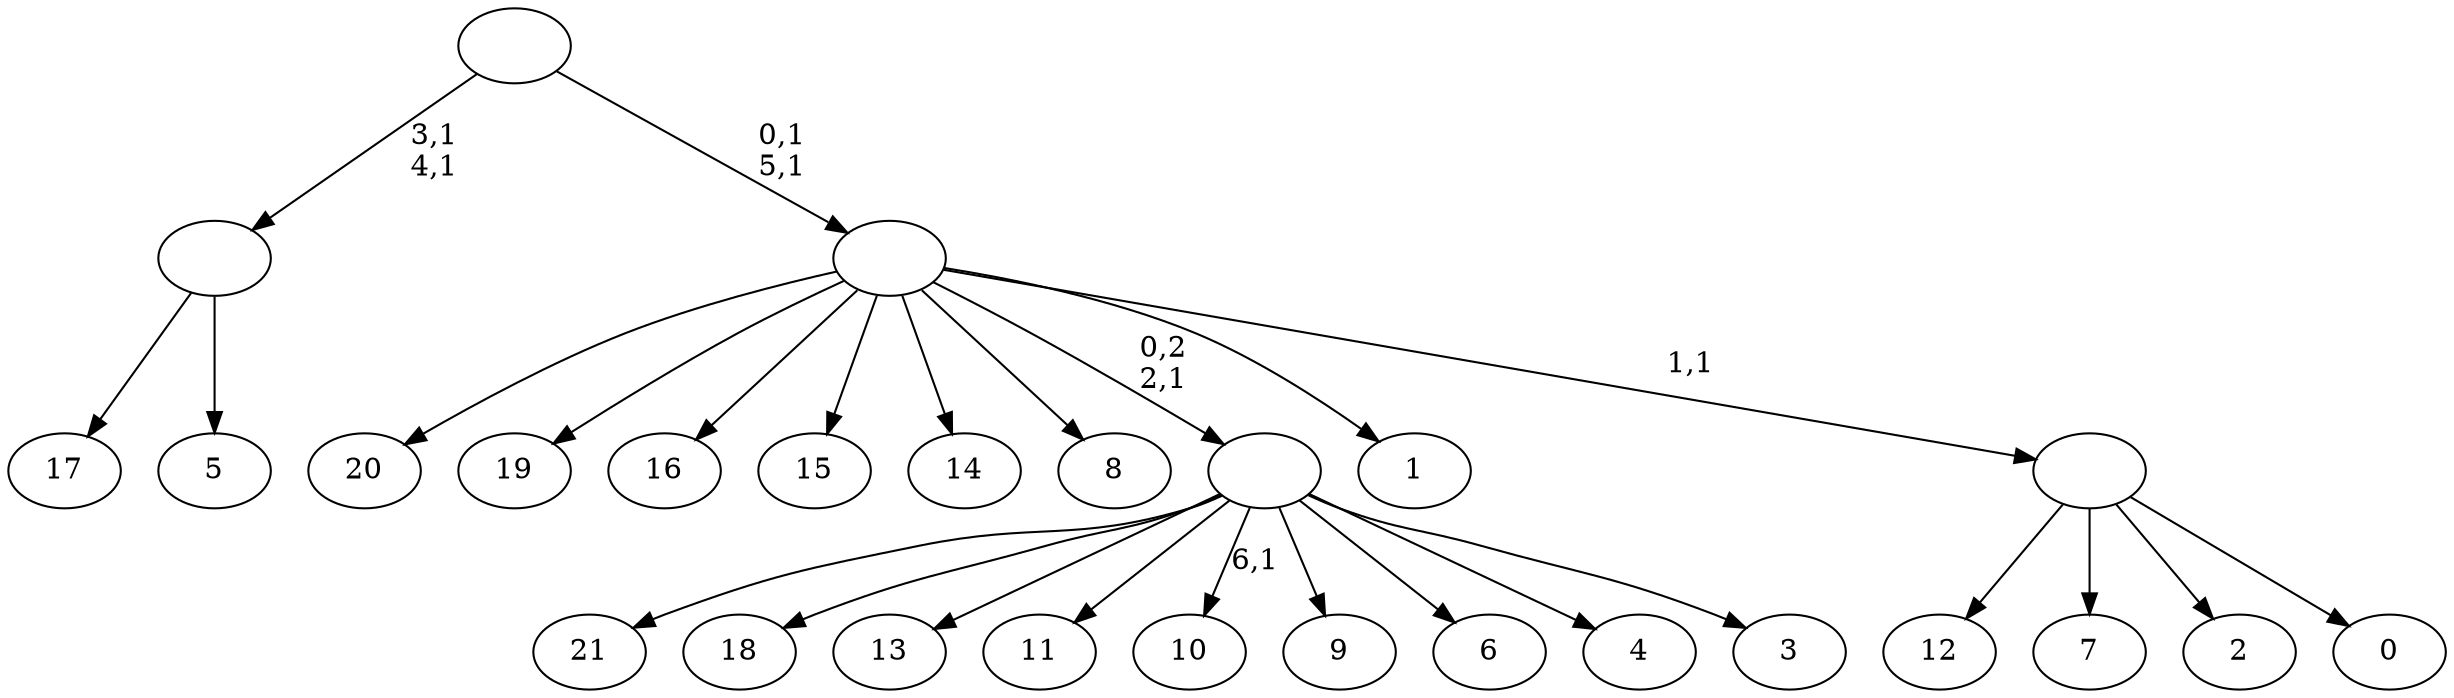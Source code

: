 digraph T {
	29 [label="21"]
	28 [label="20"]
	27 [label="19"]
	26 [label="18"]
	25 [label="17"]
	24 [label="16"]
	23 [label="15"]
	22 [label="14"]
	21 [label="13"]
	20 [label="12"]
	19 [label="11"]
	18 [label="10"]
	16 [label="9"]
	15 [label="8"]
	14 [label="7"]
	13 [label="6"]
	12 [label="5"]
	11 [label=""]
	9 [label="4"]
	8 [label="3"]
	7 [label=""]
	6 [label="2"]
	5 [label="1"]
	4 [label="0"]
	3 [label=""]
	2 [label=""]
	0 [label=""]
	11 -> 25 [label=""]
	11 -> 12 [label=""]
	7 -> 18 [label="6,1"]
	7 -> 29 [label=""]
	7 -> 26 [label=""]
	7 -> 21 [label=""]
	7 -> 19 [label=""]
	7 -> 16 [label=""]
	7 -> 13 [label=""]
	7 -> 9 [label=""]
	7 -> 8 [label=""]
	3 -> 20 [label=""]
	3 -> 14 [label=""]
	3 -> 6 [label=""]
	3 -> 4 [label=""]
	2 -> 28 [label=""]
	2 -> 27 [label=""]
	2 -> 24 [label=""]
	2 -> 23 [label=""]
	2 -> 22 [label=""]
	2 -> 15 [label=""]
	2 -> 7 [label="0,2\n2,1"]
	2 -> 5 [label=""]
	2 -> 3 [label="1,1"]
	0 -> 2 [label="0,1\n5,1"]
	0 -> 11 [label="3,1\n4,1"]
}
